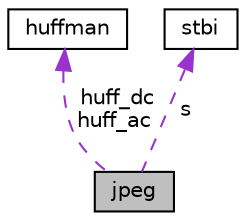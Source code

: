 digraph "jpeg"
{
  edge [fontname="Helvetica",fontsize="10",labelfontname="Helvetica",labelfontsize="10"];
  node [fontname="Helvetica",fontsize="10",shape=record];
  Node1 [label="jpeg",height=0.2,width=0.4,color="black", fillcolor="grey75", style="filled" fontcolor="black"];
  Node2 -> Node1 [dir="back",color="darkorchid3",fontsize="10",style="dashed",label=" huff_dc\nhuff_ac" ];
  Node2 [label="huffman",height=0.2,width=0.4,color="black", fillcolor="white", style="filled",URL="$structhuffman.html"];
  Node3 -> Node1 [dir="back",color="darkorchid3",fontsize="10",style="dashed",label=" s" ];
  Node3 [label="stbi",height=0.2,width=0.4,color="black", fillcolor="white", style="filled",URL="$structstbi.html"];
}
